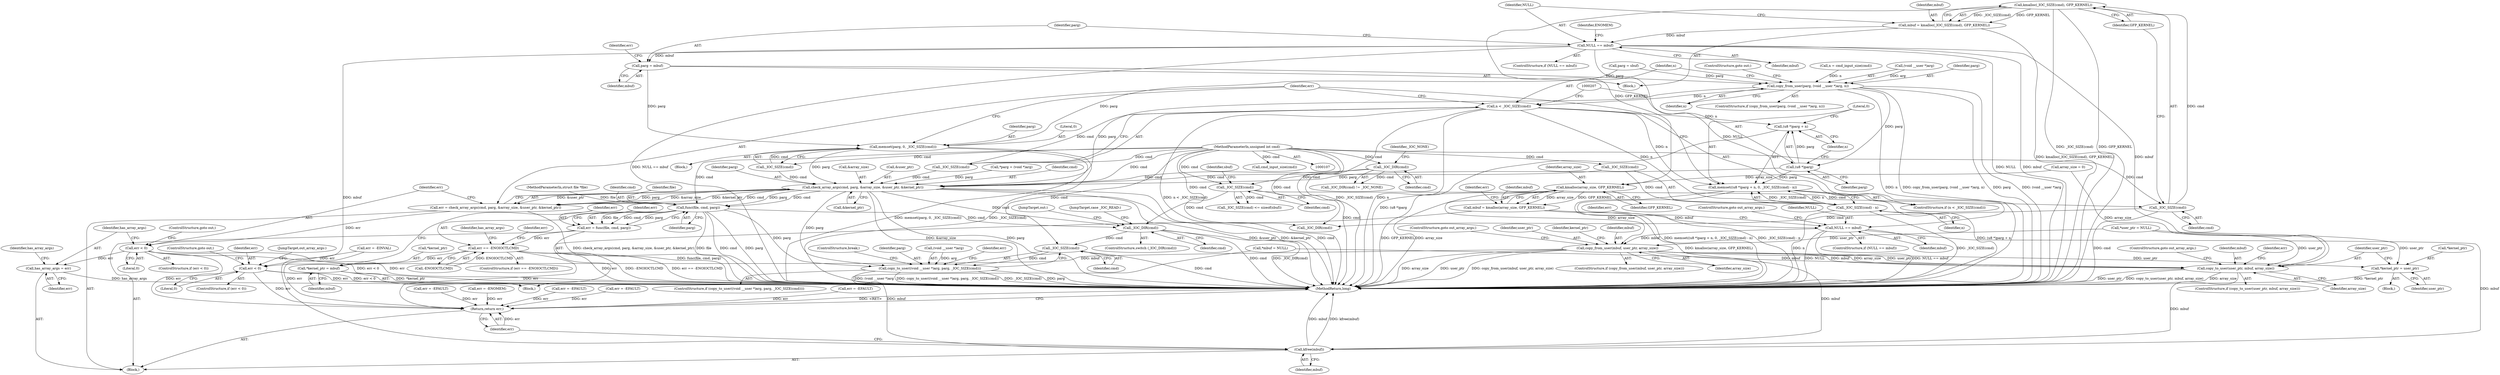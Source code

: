 digraph "0_linux_fc0a80798576f80ca10b3f6c9c7097f12fd1d64e@API" {
"1000162" [label="(Call,kmalloc(_IOC_SIZE(cmd), GFP_KERNEL))"];
"1000163" [label="(Call,_IOC_SIZE(cmd))"];
"1000150" [label="(Call,_IOC_SIZE(cmd))"];
"1000144" [label="(Call,_IOC_DIR(cmd))"];
"1000109" [label="(MethodParameterIn,unsigned int cmd)"];
"1000160" [label="(Call,mbuf = kmalloc(_IOC_SIZE(cmd), GFP_KERNEL))"];
"1000167" [label="(Call,NULL == mbuf)"];
"1000173" [label="(Call,parg = mbuf)"];
"1000192" [label="(Call,copy_from_user(parg, (void __user *)arg, n))"];
"1000200" [label="(Call,n < _IOC_SIZE(cmd))"];
"1000204" [label="(Call,memset((u8 *)parg + n, 0, _IOC_SIZE(cmd) - n))"];
"1000205" [label="(Call,(u8 *)parg + n)"];
"1000211" [label="(Call,_IOC_SIZE(cmd) - n)"];
"1000206" [label="(Call,(u8 *)parg)"];
"1000224" [label="(Call,check_array_args(cmd, parg, &array_size, &user_ptr, &kernel_ptr))"];
"1000222" [label="(Call,err = check_array_args(cmd, parg, &array_size, &user_ptr, &kernel_ptr))"];
"1000234" [label="(Call,err < 0)"];
"1000238" [label="(Call,has_array_args = err)"];
"1000331" [label="(Return,return err;)"];
"1000274" [label="(Call,func(file, cmd, parg))"];
"1000272" [label="(Call,err = func(file, cmd, parg))"];
"1000279" [label="(Call,err == -ENOIOCTLCMD)"];
"1000305" [label="(Call,err < 0)"];
"1000311" [label="(Call,_IOC_DIR(cmd))"];
"1000321" [label="(Call,_IOC_SIZE(cmd))"];
"1000316" [label="(Call,copy_to_user((void __user *)arg, parg, _IOC_SIZE(cmd)))"];
"1000217" [label="(Call,memset(parg, 0, _IOC_SIZE(cmd)))"];
"1000254" [label="(Call,NULL == mbuf)"];
"1000263" [label="(Call,copy_from_user(mbuf, user_ptr, array_size))"];
"1000268" [label="(Call,*kernel_ptr = mbuf)"];
"1000290" [label="(Call,*kernel_ptr = user_ptr)"];
"1000295" [label="(Call,copy_to_user(user_ptr, mbuf, array_size))"];
"1000329" [label="(Call,kfree(mbuf))"];
"1000246" [label="(Call,kmalloc(array_size, GFP_KERNEL))"];
"1000244" [label="(Call,mbuf = kmalloc(array_size, GFP_KERNEL))"];
"1000305" [label="(Call,err < 0)"];
"1000177" [label="(Identifier,err)"];
"1000316" [label="(Call,copy_to_user((void __user *)arg, parg, _IOC_SIZE(cmd)))"];
"1000333" [label="(MethodReturn,long)"];
"1000321" [label="(Call,_IOC_SIZE(cmd))"];
"1000222" [label="(Call,err = check_array_args(cmd, parg, &array_size, &user_ptr, &kernel_ptr))"];
"1000153" [label="(Identifier,sbuf)"];
"1000235" [label="(Identifier,err)"];
"1000236" [label="(Literal,0)"];
"1000295" [label="(Call,copy_to_user(user_ptr, mbuf, array_size))"];
"1000308" [label="(ControlStructure,goto out;)"];
"1000225" [label="(Identifier,cmd)"];
"1000247" [label="(Identifier,array_size)"];
"1000108" [label="(MethodParameterIn,struct file *file)"];
"1000216" [label="(Block,)"];
"1000288" [label="(Identifier,has_array_args)"];
"1000234" [label="(Call,err < 0)"];
"1000131" [label="(Call,array_size = 0)"];
"1000217" [label="(Call,memset(parg, 0, _IOC_SIZE(cmd)))"];
"1000240" [label="(Identifier,err)"];
"1000172" [label="(Identifier,ENOMEM)"];
"1000265" [label="(Identifier,user_ptr)"];
"1000304" [label="(ControlStructure,if (err < 0))"];
"1000268" [label="(Call,*kernel_ptr = mbuf)"];
"1000250" [label="(Identifier,err)"];
"1000293" [label="(Identifier,user_ptr)"];
"1000193" [label="(Identifier,parg)"];
"1000281" [label="(Call,-ENOIOCTLCMD)"];
"1000145" [label="(Identifier,cmd)"];
"1000277" [label="(Identifier,parg)"];
"1000255" [label="(Identifier,NULL)"];
"1000219" [label="(Literal,0)"];
"1000266" [label="(Identifier,array_size)"];
"1000258" [label="(Call,err = -EFAULT)"];
"1000269" [label="(Call,*kernel_ptr)"];
"1000199" [label="(ControlStructure,if (n < _IOC_SIZE(cmd)))"];
"1000320" [label="(Identifier,parg)"];
"1000329" [label="(Call,kfree(mbuf))"];
"1000109" [label="(MethodParameterIn,unsigned int cmd)"];
"1000135" [label="(Call,*user_ptr = NULL)"];
"1000233" [label="(ControlStructure,if (err < 0))"];
"1000229" [label="(Call,&user_ptr)"];
"1000272" [label="(Call,err = func(file, cmd, parg))"];
"1000208" [label="(Identifier,parg)"];
"1000278" [label="(ControlStructure,if (err == -ENOIOCTLCMD))"];
"1000262" [label="(ControlStructure,if (copy_from_user(mbuf, user_ptr, array_size)))"];
"1000112" [label="(Block,)"];
"1000151" [label="(Identifier,cmd)"];
"1000249" [label="(Call,err = -ENOMEM)"];
"1000271" [label="(Identifier,mbuf)"];
"1000299" [label="(Call,err = -EFAULT)"];
"1000303" [label="(ControlStructure,goto out_array_args;)"];
"1000192" [label="(Call,copy_from_user(parg, (void __user *)arg, n))"];
"1000314" [label="(JumpTarget,case _IOC_READ:)"];
"1000165" [label="(Identifier,GFP_KERNEL)"];
"1000322" [label="(Identifier,cmd)"];
"1000166" [label="(ControlStructure,if (NULL == mbuf))"];
"1000317" [label="(Call,(void __user *)arg)"];
"1000310" [label="(ControlStructure,switch (_IOC_DIR(cmd)))"];
"1000187" [label="(Call,n = cmd_input_size(cmd))"];
"1000315" [label="(ControlStructure,if (copy_to_user((void __user *)arg, parg, _IOC_SIZE(cmd))))"];
"1000173" [label="(Call,parg = mbuf)"];
"1000115" [label="(Call,*mbuf = NULL)"];
"1000324" [label="(Identifier,err)"];
"1000280" [label="(Identifier,err)"];
"1000296" [label="(Identifier,user_ptr)"];
"1000270" [label="(Identifier,kernel_ptr)"];
"1000332" [label="(Identifier,err)"];
"1000264" [label="(Identifier,mbuf)"];
"1000273" [label="(Identifier,err)"];
"1000161" [label="(Identifier,mbuf)"];
"1000231" [label="(Call,&kernel_ptr)"];
"1000182" [label="(Call,_IOC_DIR(cmd))"];
"1000214" [label="(Identifier,n)"];
"1000309" [label="(JumpTarget,out_array_args:)"];
"1000323" [label="(Call,err = -EFAULT)"];
"1000194" [label="(Call,(void __user *)arg)"];
"1000206" [label="(Call,(u8 *)parg)"];
"1000205" [label="(Call,(u8 *)parg + n)"];
"1000289" [label="(Block,)"];
"1000119" [label="(Call,*parg = (void *)arg)"];
"1000284" [label="(Identifier,err)"];
"1000174" [label="(Identifier,parg)"];
"1000175" [label="(Identifier,mbuf)"];
"1000211" [label="(Call,_IOC_SIZE(cmd) - n)"];
"1000202" [label="(Call,_IOC_SIZE(cmd))"];
"1000168" [label="(Identifier,NULL)"];
"1000220" [label="(Call,_IOC_SIZE(cmd))"];
"1000259" [label="(Identifier,err)"];
"1000159" [label="(Block,)"];
"1000189" [label="(Call,cmd_input_size(cmd))"];
"1000162" [label="(Call,kmalloc(_IOC_SIZE(cmd), GFP_KERNEL))"];
"1000283" [label="(Call,err = -EINVAL)"];
"1000297" [label="(Identifier,mbuf)"];
"1000267" [label="(ControlStructure,goto out_array_args;)"];
"1000294" [label="(ControlStructure,if (copy_to_user(user_ptr, mbuf, array_size)))"];
"1000245" [label="(Identifier,mbuf)"];
"1000254" [label="(Call,NULL == mbuf)"];
"1000276" [label="(Identifier,cmd)"];
"1000237" [label="(ControlStructure,goto out;)"];
"1000291" [label="(Call,*kernel_ptr)"];
"1000146" [label="(Identifier,_IOC_NONE)"];
"1000150" [label="(Call,_IOC_SIZE(cmd))"];
"1000311" [label="(Call,_IOC_DIR(cmd))"];
"1000226" [label="(Identifier,parg)"];
"1000279" [label="(Call,err == -ENOIOCTLCMD)"];
"1000327" [label="(ControlStructure,break;)"];
"1000191" [label="(ControlStructure,if (copy_from_user(parg, (void __user *)arg, n)))"];
"1000169" [label="(Identifier,mbuf)"];
"1000149" [label="(Call,_IOC_SIZE(cmd) <= sizeof(sbuf))"];
"1000210" [label="(Literal,0)"];
"1000256" [label="(Identifier,mbuf)"];
"1000160" [label="(Call,mbuf = kmalloc(_IOC_SIZE(cmd), GFP_KERNEL))"];
"1000218" [label="(Identifier,parg)"];
"1000224" [label="(Call,check_array_args(cmd, parg, &array_size, &user_ptr, &kernel_ptr))"];
"1000246" [label="(Call,kmalloc(array_size, GFP_KERNEL))"];
"1000239" [label="(Identifier,has_array_args)"];
"1000275" [label="(Identifier,file)"];
"1000238" [label="(Call,has_array_args = err)"];
"1000227" [label="(Call,&array_size)"];
"1000167" [label="(Call,NULL == mbuf)"];
"1000253" [label="(ControlStructure,if (NULL == mbuf))"];
"1000243" [label="(Block,)"];
"1000155" [label="(Call,parg = sbuf)"];
"1000209" [label="(Identifier,n)"];
"1000290" [label="(Call,*kernel_ptr = user_ptr)"];
"1000204" [label="(Call,memset((u8 *)parg + n, 0, _IOC_SIZE(cmd) - n))"];
"1000176" [label="(Call,err = -EFAULT)"];
"1000263" [label="(Call,copy_from_user(mbuf, user_ptr, array_size))"];
"1000257" [label="(ControlStructure,goto out_array_args;)"];
"1000330" [label="(Identifier,mbuf)"];
"1000163" [label="(Call,_IOC_SIZE(cmd))"];
"1000244" [label="(Call,mbuf = kmalloc(array_size, GFP_KERNEL))"];
"1000312" [label="(Identifier,cmd)"];
"1000328" [label="(JumpTarget,out:)"];
"1000212" [label="(Call,_IOC_SIZE(cmd))"];
"1000298" [label="(Identifier,array_size)"];
"1000144" [label="(Call,_IOC_DIR(cmd))"];
"1000201" [label="(Identifier,n)"];
"1000300" [label="(Identifier,err)"];
"1000242" [label="(Identifier,has_array_args)"];
"1000223" [label="(Identifier,err)"];
"1000164" [label="(Identifier,cmd)"];
"1000331" [label="(Return,return err;)"];
"1000274" [label="(Call,func(file, cmd, parg))"];
"1000306" [label="(Identifier,err)"];
"1000307" [label="(Literal,0)"];
"1000197" [label="(Identifier,n)"];
"1000200" [label="(Call,n < _IOC_SIZE(cmd))"];
"1000198" [label="(ControlStructure,goto out;)"];
"1000248" [label="(Identifier,GFP_KERNEL)"];
"1000143" [label="(Call,_IOC_DIR(cmd) != _IOC_NONE)"];
"1000162" -> "1000160"  [label="AST: "];
"1000162" -> "1000165"  [label="CFG: "];
"1000163" -> "1000162"  [label="AST: "];
"1000165" -> "1000162"  [label="AST: "];
"1000160" -> "1000162"  [label="CFG: "];
"1000162" -> "1000333"  [label="DDG: _IOC_SIZE(cmd)"];
"1000162" -> "1000333"  [label="DDG: GFP_KERNEL"];
"1000162" -> "1000160"  [label="DDG: _IOC_SIZE(cmd)"];
"1000162" -> "1000160"  [label="DDG: GFP_KERNEL"];
"1000163" -> "1000162"  [label="DDG: cmd"];
"1000162" -> "1000246"  [label="DDG: GFP_KERNEL"];
"1000163" -> "1000164"  [label="CFG: "];
"1000164" -> "1000163"  [label="AST: "];
"1000165" -> "1000163"  [label="CFG: "];
"1000163" -> "1000333"  [label="DDG: cmd"];
"1000150" -> "1000163"  [label="DDG: cmd"];
"1000109" -> "1000163"  [label="DDG: cmd"];
"1000163" -> "1000182"  [label="DDG: cmd"];
"1000150" -> "1000149"  [label="AST: "];
"1000150" -> "1000151"  [label="CFG: "];
"1000151" -> "1000150"  [label="AST: "];
"1000153" -> "1000150"  [label="CFG: "];
"1000150" -> "1000149"  [label="DDG: cmd"];
"1000144" -> "1000150"  [label="DDG: cmd"];
"1000109" -> "1000150"  [label="DDG: cmd"];
"1000150" -> "1000182"  [label="DDG: cmd"];
"1000144" -> "1000143"  [label="AST: "];
"1000144" -> "1000145"  [label="CFG: "];
"1000145" -> "1000144"  [label="AST: "];
"1000146" -> "1000144"  [label="CFG: "];
"1000144" -> "1000143"  [label="DDG: cmd"];
"1000109" -> "1000144"  [label="DDG: cmd"];
"1000144" -> "1000224"  [label="DDG: cmd"];
"1000109" -> "1000107"  [label="AST: "];
"1000109" -> "1000333"  [label="DDG: cmd"];
"1000109" -> "1000182"  [label="DDG: cmd"];
"1000109" -> "1000189"  [label="DDG: cmd"];
"1000109" -> "1000202"  [label="DDG: cmd"];
"1000109" -> "1000212"  [label="DDG: cmd"];
"1000109" -> "1000220"  [label="DDG: cmd"];
"1000109" -> "1000224"  [label="DDG: cmd"];
"1000109" -> "1000274"  [label="DDG: cmd"];
"1000109" -> "1000311"  [label="DDG: cmd"];
"1000109" -> "1000321"  [label="DDG: cmd"];
"1000160" -> "1000159"  [label="AST: "];
"1000161" -> "1000160"  [label="AST: "];
"1000168" -> "1000160"  [label="CFG: "];
"1000160" -> "1000333"  [label="DDG: kmalloc(_IOC_SIZE(cmd), GFP_KERNEL)"];
"1000160" -> "1000167"  [label="DDG: mbuf"];
"1000167" -> "1000166"  [label="AST: "];
"1000167" -> "1000169"  [label="CFG: "];
"1000168" -> "1000167"  [label="AST: "];
"1000169" -> "1000167"  [label="AST: "];
"1000172" -> "1000167"  [label="CFG: "];
"1000174" -> "1000167"  [label="CFG: "];
"1000167" -> "1000333"  [label="DDG: NULL"];
"1000167" -> "1000333"  [label="DDG: mbuf"];
"1000167" -> "1000333"  [label="DDG: NULL == mbuf"];
"1000167" -> "1000173"  [label="DDG: mbuf"];
"1000167" -> "1000254"  [label="DDG: NULL"];
"1000167" -> "1000295"  [label="DDG: mbuf"];
"1000167" -> "1000329"  [label="DDG: mbuf"];
"1000173" -> "1000159"  [label="AST: "];
"1000173" -> "1000175"  [label="CFG: "];
"1000174" -> "1000173"  [label="AST: "];
"1000175" -> "1000173"  [label="AST: "];
"1000177" -> "1000173"  [label="CFG: "];
"1000173" -> "1000192"  [label="DDG: parg"];
"1000173" -> "1000217"  [label="DDG: parg"];
"1000192" -> "1000191"  [label="AST: "];
"1000192" -> "1000197"  [label="CFG: "];
"1000193" -> "1000192"  [label="AST: "];
"1000194" -> "1000192"  [label="AST: "];
"1000197" -> "1000192"  [label="AST: "];
"1000198" -> "1000192"  [label="CFG: "];
"1000201" -> "1000192"  [label="CFG: "];
"1000192" -> "1000333"  [label="DDG: (void __user *)arg"];
"1000192" -> "1000333"  [label="DDG: n"];
"1000192" -> "1000333"  [label="DDG: parg"];
"1000192" -> "1000333"  [label="DDG: copy_from_user(parg, (void __user *)arg, n)"];
"1000155" -> "1000192"  [label="DDG: parg"];
"1000194" -> "1000192"  [label="DDG: arg"];
"1000187" -> "1000192"  [label="DDG: n"];
"1000192" -> "1000200"  [label="DDG: n"];
"1000192" -> "1000206"  [label="DDG: parg"];
"1000192" -> "1000224"  [label="DDG: parg"];
"1000200" -> "1000199"  [label="AST: "];
"1000200" -> "1000202"  [label="CFG: "];
"1000201" -> "1000200"  [label="AST: "];
"1000202" -> "1000200"  [label="AST: "];
"1000207" -> "1000200"  [label="CFG: "];
"1000223" -> "1000200"  [label="CFG: "];
"1000200" -> "1000333"  [label="DDG: n"];
"1000200" -> "1000333"  [label="DDG: n < _IOC_SIZE(cmd)"];
"1000200" -> "1000333"  [label="DDG: _IOC_SIZE(cmd)"];
"1000202" -> "1000200"  [label="DDG: cmd"];
"1000200" -> "1000204"  [label="DDG: n"];
"1000200" -> "1000205"  [label="DDG: n"];
"1000200" -> "1000211"  [label="DDG: n"];
"1000204" -> "1000199"  [label="AST: "];
"1000204" -> "1000211"  [label="CFG: "];
"1000205" -> "1000204"  [label="AST: "];
"1000210" -> "1000204"  [label="AST: "];
"1000211" -> "1000204"  [label="AST: "];
"1000223" -> "1000204"  [label="CFG: "];
"1000204" -> "1000333"  [label="DDG: _IOC_SIZE(cmd) - n"];
"1000204" -> "1000333"  [label="DDG: (u8 *)parg + n"];
"1000204" -> "1000333"  [label="DDG: memset((u8 *)parg + n, 0, _IOC_SIZE(cmd) - n)"];
"1000206" -> "1000204"  [label="DDG: parg"];
"1000211" -> "1000204"  [label="DDG: _IOC_SIZE(cmd)"];
"1000211" -> "1000204"  [label="DDG: n"];
"1000205" -> "1000209"  [label="CFG: "];
"1000206" -> "1000205"  [label="AST: "];
"1000209" -> "1000205"  [label="AST: "];
"1000210" -> "1000205"  [label="CFG: "];
"1000205" -> "1000333"  [label="DDG: (u8 *)parg"];
"1000206" -> "1000205"  [label="DDG: parg"];
"1000211" -> "1000214"  [label="CFG: "];
"1000212" -> "1000211"  [label="AST: "];
"1000214" -> "1000211"  [label="AST: "];
"1000211" -> "1000333"  [label="DDG: _IOC_SIZE(cmd)"];
"1000211" -> "1000333"  [label="DDG: n"];
"1000212" -> "1000211"  [label="DDG: cmd"];
"1000206" -> "1000208"  [label="CFG: "];
"1000207" -> "1000206"  [label="AST: "];
"1000208" -> "1000206"  [label="AST: "];
"1000209" -> "1000206"  [label="CFG: "];
"1000206" -> "1000224"  [label="DDG: parg"];
"1000224" -> "1000222"  [label="AST: "];
"1000224" -> "1000231"  [label="CFG: "];
"1000225" -> "1000224"  [label="AST: "];
"1000226" -> "1000224"  [label="AST: "];
"1000227" -> "1000224"  [label="AST: "];
"1000229" -> "1000224"  [label="AST: "];
"1000231" -> "1000224"  [label="AST: "];
"1000222" -> "1000224"  [label="CFG: "];
"1000224" -> "1000333"  [label="DDG: cmd"];
"1000224" -> "1000333"  [label="DDG: &array_size"];
"1000224" -> "1000333"  [label="DDG: parg"];
"1000224" -> "1000333"  [label="DDG: &user_ptr"];
"1000224" -> "1000333"  [label="DDG: &kernel_ptr"];
"1000224" -> "1000222"  [label="DDG: &user_ptr"];
"1000224" -> "1000222"  [label="DDG: parg"];
"1000224" -> "1000222"  [label="DDG: &array_size"];
"1000224" -> "1000222"  [label="DDG: &kernel_ptr"];
"1000224" -> "1000222"  [label="DDG: cmd"];
"1000220" -> "1000224"  [label="DDG: cmd"];
"1000202" -> "1000224"  [label="DDG: cmd"];
"1000212" -> "1000224"  [label="DDG: cmd"];
"1000217" -> "1000224"  [label="DDG: parg"];
"1000119" -> "1000224"  [label="DDG: parg"];
"1000224" -> "1000274"  [label="DDG: cmd"];
"1000224" -> "1000274"  [label="DDG: parg"];
"1000224" -> "1000311"  [label="DDG: cmd"];
"1000224" -> "1000316"  [label="DDG: parg"];
"1000222" -> "1000112"  [label="AST: "];
"1000223" -> "1000222"  [label="AST: "];
"1000235" -> "1000222"  [label="CFG: "];
"1000222" -> "1000333"  [label="DDG: check_array_args(cmd, parg, &array_size, &user_ptr, &kernel_ptr)"];
"1000222" -> "1000234"  [label="DDG: err"];
"1000234" -> "1000233"  [label="AST: "];
"1000234" -> "1000236"  [label="CFG: "];
"1000235" -> "1000234"  [label="AST: "];
"1000236" -> "1000234"  [label="AST: "];
"1000237" -> "1000234"  [label="CFG: "];
"1000239" -> "1000234"  [label="CFG: "];
"1000234" -> "1000333"  [label="DDG: err"];
"1000234" -> "1000333"  [label="DDG: err < 0"];
"1000234" -> "1000238"  [label="DDG: err"];
"1000234" -> "1000331"  [label="DDG: err"];
"1000238" -> "1000112"  [label="AST: "];
"1000238" -> "1000240"  [label="CFG: "];
"1000239" -> "1000238"  [label="AST: "];
"1000240" -> "1000238"  [label="AST: "];
"1000242" -> "1000238"  [label="CFG: "];
"1000238" -> "1000333"  [label="DDG: has_array_args"];
"1000331" -> "1000112"  [label="AST: "];
"1000331" -> "1000332"  [label="CFG: "];
"1000332" -> "1000331"  [label="AST: "];
"1000333" -> "1000331"  [label="CFG: "];
"1000331" -> "1000333"  [label="DDG: <RET>"];
"1000332" -> "1000331"  [label="DDG: err"];
"1000258" -> "1000331"  [label="DDG: err"];
"1000283" -> "1000331"  [label="DDG: err"];
"1000305" -> "1000331"  [label="DDG: err"];
"1000299" -> "1000331"  [label="DDG: err"];
"1000323" -> "1000331"  [label="DDG: err"];
"1000176" -> "1000331"  [label="DDG: err"];
"1000249" -> "1000331"  [label="DDG: err"];
"1000279" -> "1000331"  [label="DDG: err"];
"1000274" -> "1000272"  [label="AST: "];
"1000274" -> "1000277"  [label="CFG: "];
"1000275" -> "1000274"  [label="AST: "];
"1000276" -> "1000274"  [label="AST: "];
"1000277" -> "1000274"  [label="AST: "];
"1000272" -> "1000274"  [label="CFG: "];
"1000274" -> "1000333"  [label="DDG: file"];
"1000274" -> "1000333"  [label="DDG: cmd"];
"1000274" -> "1000333"  [label="DDG: parg"];
"1000274" -> "1000272"  [label="DDG: file"];
"1000274" -> "1000272"  [label="DDG: cmd"];
"1000274" -> "1000272"  [label="DDG: parg"];
"1000108" -> "1000274"  [label="DDG: file"];
"1000274" -> "1000311"  [label="DDG: cmd"];
"1000274" -> "1000316"  [label="DDG: parg"];
"1000272" -> "1000112"  [label="AST: "];
"1000273" -> "1000272"  [label="AST: "];
"1000280" -> "1000272"  [label="CFG: "];
"1000272" -> "1000333"  [label="DDG: func(file, cmd, parg)"];
"1000272" -> "1000279"  [label="DDG: err"];
"1000279" -> "1000278"  [label="AST: "];
"1000279" -> "1000281"  [label="CFG: "];
"1000280" -> "1000279"  [label="AST: "];
"1000281" -> "1000279"  [label="AST: "];
"1000284" -> "1000279"  [label="CFG: "];
"1000288" -> "1000279"  [label="CFG: "];
"1000279" -> "1000333"  [label="DDG: err"];
"1000279" -> "1000333"  [label="DDG: -ENOIOCTLCMD"];
"1000279" -> "1000333"  [label="DDG: err == -ENOIOCTLCMD"];
"1000281" -> "1000279"  [label="DDG: ENOIOCTLCMD"];
"1000279" -> "1000305"  [label="DDG: err"];
"1000305" -> "1000304"  [label="AST: "];
"1000305" -> "1000307"  [label="CFG: "];
"1000306" -> "1000305"  [label="AST: "];
"1000307" -> "1000305"  [label="AST: "];
"1000308" -> "1000305"  [label="CFG: "];
"1000309" -> "1000305"  [label="CFG: "];
"1000305" -> "1000333"  [label="DDG: err < 0"];
"1000305" -> "1000333"  [label="DDG: err"];
"1000283" -> "1000305"  [label="DDG: err"];
"1000311" -> "1000310"  [label="AST: "];
"1000311" -> "1000312"  [label="CFG: "];
"1000312" -> "1000311"  [label="AST: "];
"1000314" -> "1000311"  [label="CFG: "];
"1000328" -> "1000311"  [label="CFG: "];
"1000311" -> "1000333"  [label="DDG: cmd"];
"1000311" -> "1000333"  [label="DDG: _IOC_DIR(cmd)"];
"1000311" -> "1000321"  [label="DDG: cmd"];
"1000321" -> "1000316"  [label="AST: "];
"1000321" -> "1000322"  [label="CFG: "];
"1000322" -> "1000321"  [label="AST: "];
"1000316" -> "1000321"  [label="CFG: "];
"1000321" -> "1000333"  [label="DDG: cmd"];
"1000321" -> "1000316"  [label="DDG: cmd"];
"1000316" -> "1000315"  [label="AST: "];
"1000317" -> "1000316"  [label="AST: "];
"1000320" -> "1000316"  [label="AST: "];
"1000324" -> "1000316"  [label="CFG: "];
"1000327" -> "1000316"  [label="CFG: "];
"1000316" -> "1000333"  [label="DDG: copy_to_user((void __user *)arg, parg, _IOC_SIZE(cmd))"];
"1000316" -> "1000333"  [label="DDG: _IOC_SIZE(cmd)"];
"1000316" -> "1000333"  [label="DDG: parg"];
"1000316" -> "1000333"  [label="DDG: (void __user *)arg"];
"1000317" -> "1000316"  [label="DDG: arg"];
"1000217" -> "1000216"  [label="AST: "];
"1000217" -> "1000220"  [label="CFG: "];
"1000218" -> "1000217"  [label="AST: "];
"1000219" -> "1000217"  [label="AST: "];
"1000220" -> "1000217"  [label="AST: "];
"1000223" -> "1000217"  [label="CFG: "];
"1000217" -> "1000333"  [label="DDG: memset(parg, 0, _IOC_SIZE(cmd))"];
"1000217" -> "1000333"  [label="DDG: _IOC_SIZE(cmd)"];
"1000155" -> "1000217"  [label="DDG: parg"];
"1000220" -> "1000217"  [label="DDG: cmd"];
"1000254" -> "1000253"  [label="AST: "];
"1000254" -> "1000256"  [label="CFG: "];
"1000255" -> "1000254"  [label="AST: "];
"1000256" -> "1000254"  [label="AST: "];
"1000257" -> "1000254"  [label="CFG: "];
"1000259" -> "1000254"  [label="CFG: "];
"1000254" -> "1000333"  [label="DDG: NULL"];
"1000254" -> "1000333"  [label="DDG: NULL == mbuf"];
"1000244" -> "1000254"  [label="DDG: mbuf"];
"1000254" -> "1000263"  [label="DDG: mbuf"];
"1000254" -> "1000329"  [label="DDG: mbuf"];
"1000263" -> "1000262"  [label="AST: "];
"1000263" -> "1000266"  [label="CFG: "];
"1000264" -> "1000263"  [label="AST: "];
"1000265" -> "1000263"  [label="AST: "];
"1000266" -> "1000263"  [label="AST: "];
"1000267" -> "1000263"  [label="CFG: "];
"1000270" -> "1000263"  [label="CFG: "];
"1000263" -> "1000333"  [label="DDG: user_ptr"];
"1000263" -> "1000333"  [label="DDG: copy_from_user(mbuf, user_ptr, array_size)"];
"1000263" -> "1000333"  [label="DDG: array_size"];
"1000135" -> "1000263"  [label="DDG: user_ptr"];
"1000246" -> "1000263"  [label="DDG: array_size"];
"1000263" -> "1000268"  [label="DDG: mbuf"];
"1000263" -> "1000290"  [label="DDG: user_ptr"];
"1000263" -> "1000295"  [label="DDG: user_ptr"];
"1000263" -> "1000295"  [label="DDG: mbuf"];
"1000263" -> "1000295"  [label="DDG: array_size"];
"1000263" -> "1000329"  [label="DDG: mbuf"];
"1000268" -> "1000243"  [label="AST: "];
"1000268" -> "1000271"  [label="CFG: "];
"1000269" -> "1000268"  [label="AST: "];
"1000271" -> "1000268"  [label="AST: "];
"1000273" -> "1000268"  [label="CFG: "];
"1000268" -> "1000333"  [label="DDG: *kernel_ptr"];
"1000290" -> "1000289"  [label="AST: "];
"1000290" -> "1000293"  [label="CFG: "];
"1000291" -> "1000290"  [label="AST: "];
"1000293" -> "1000290"  [label="AST: "];
"1000296" -> "1000290"  [label="CFG: "];
"1000290" -> "1000333"  [label="DDG: *kernel_ptr"];
"1000135" -> "1000290"  [label="DDG: user_ptr"];
"1000295" -> "1000294"  [label="AST: "];
"1000295" -> "1000298"  [label="CFG: "];
"1000296" -> "1000295"  [label="AST: "];
"1000297" -> "1000295"  [label="AST: "];
"1000298" -> "1000295"  [label="AST: "];
"1000300" -> "1000295"  [label="CFG: "];
"1000303" -> "1000295"  [label="CFG: "];
"1000295" -> "1000333"  [label="DDG: array_size"];
"1000295" -> "1000333"  [label="DDG: user_ptr"];
"1000295" -> "1000333"  [label="DDG: copy_to_user(user_ptr, mbuf, array_size)"];
"1000135" -> "1000295"  [label="DDG: user_ptr"];
"1000115" -> "1000295"  [label="DDG: mbuf"];
"1000131" -> "1000295"  [label="DDG: array_size"];
"1000295" -> "1000329"  [label="DDG: mbuf"];
"1000329" -> "1000112"  [label="AST: "];
"1000329" -> "1000330"  [label="CFG: "];
"1000330" -> "1000329"  [label="AST: "];
"1000332" -> "1000329"  [label="CFG: "];
"1000329" -> "1000333"  [label="DDG: kfree(mbuf)"];
"1000329" -> "1000333"  [label="DDG: mbuf"];
"1000115" -> "1000329"  [label="DDG: mbuf"];
"1000246" -> "1000244"  [label="AST: "];
"1000246" -> "1000248"  [label="CFG: "];
"1000247" -> "1000246"  [label="AST: "];
"1000248" -> "1000246"  [label="AST: "];
"1000244" -> "1000246"  [label="CFG: "];
"1000246" -> "1000333"  [label="DDG: GFP_KERNEL"];
"1000246" -> "1000333"  [label="DDG: array_size"];
"1000246" -> "1000244"  [label="DDG: array_size"];
"1000246" -> "1000244"  [label="DDG: GFP_KERNEL"];
"1000131" -> "1000246"  [label="DDG: array_size"];
"1000244" -> "1000243"  [label="AST: "];
"1000245" -> "1000244"  [label="AST: "];
"1000250" -> "1000244"  [label="CFG: "];
"1000244" -> "1000333"  [label="DDG: kmalloc(array_size, GFP_KERNEL)"];
}
